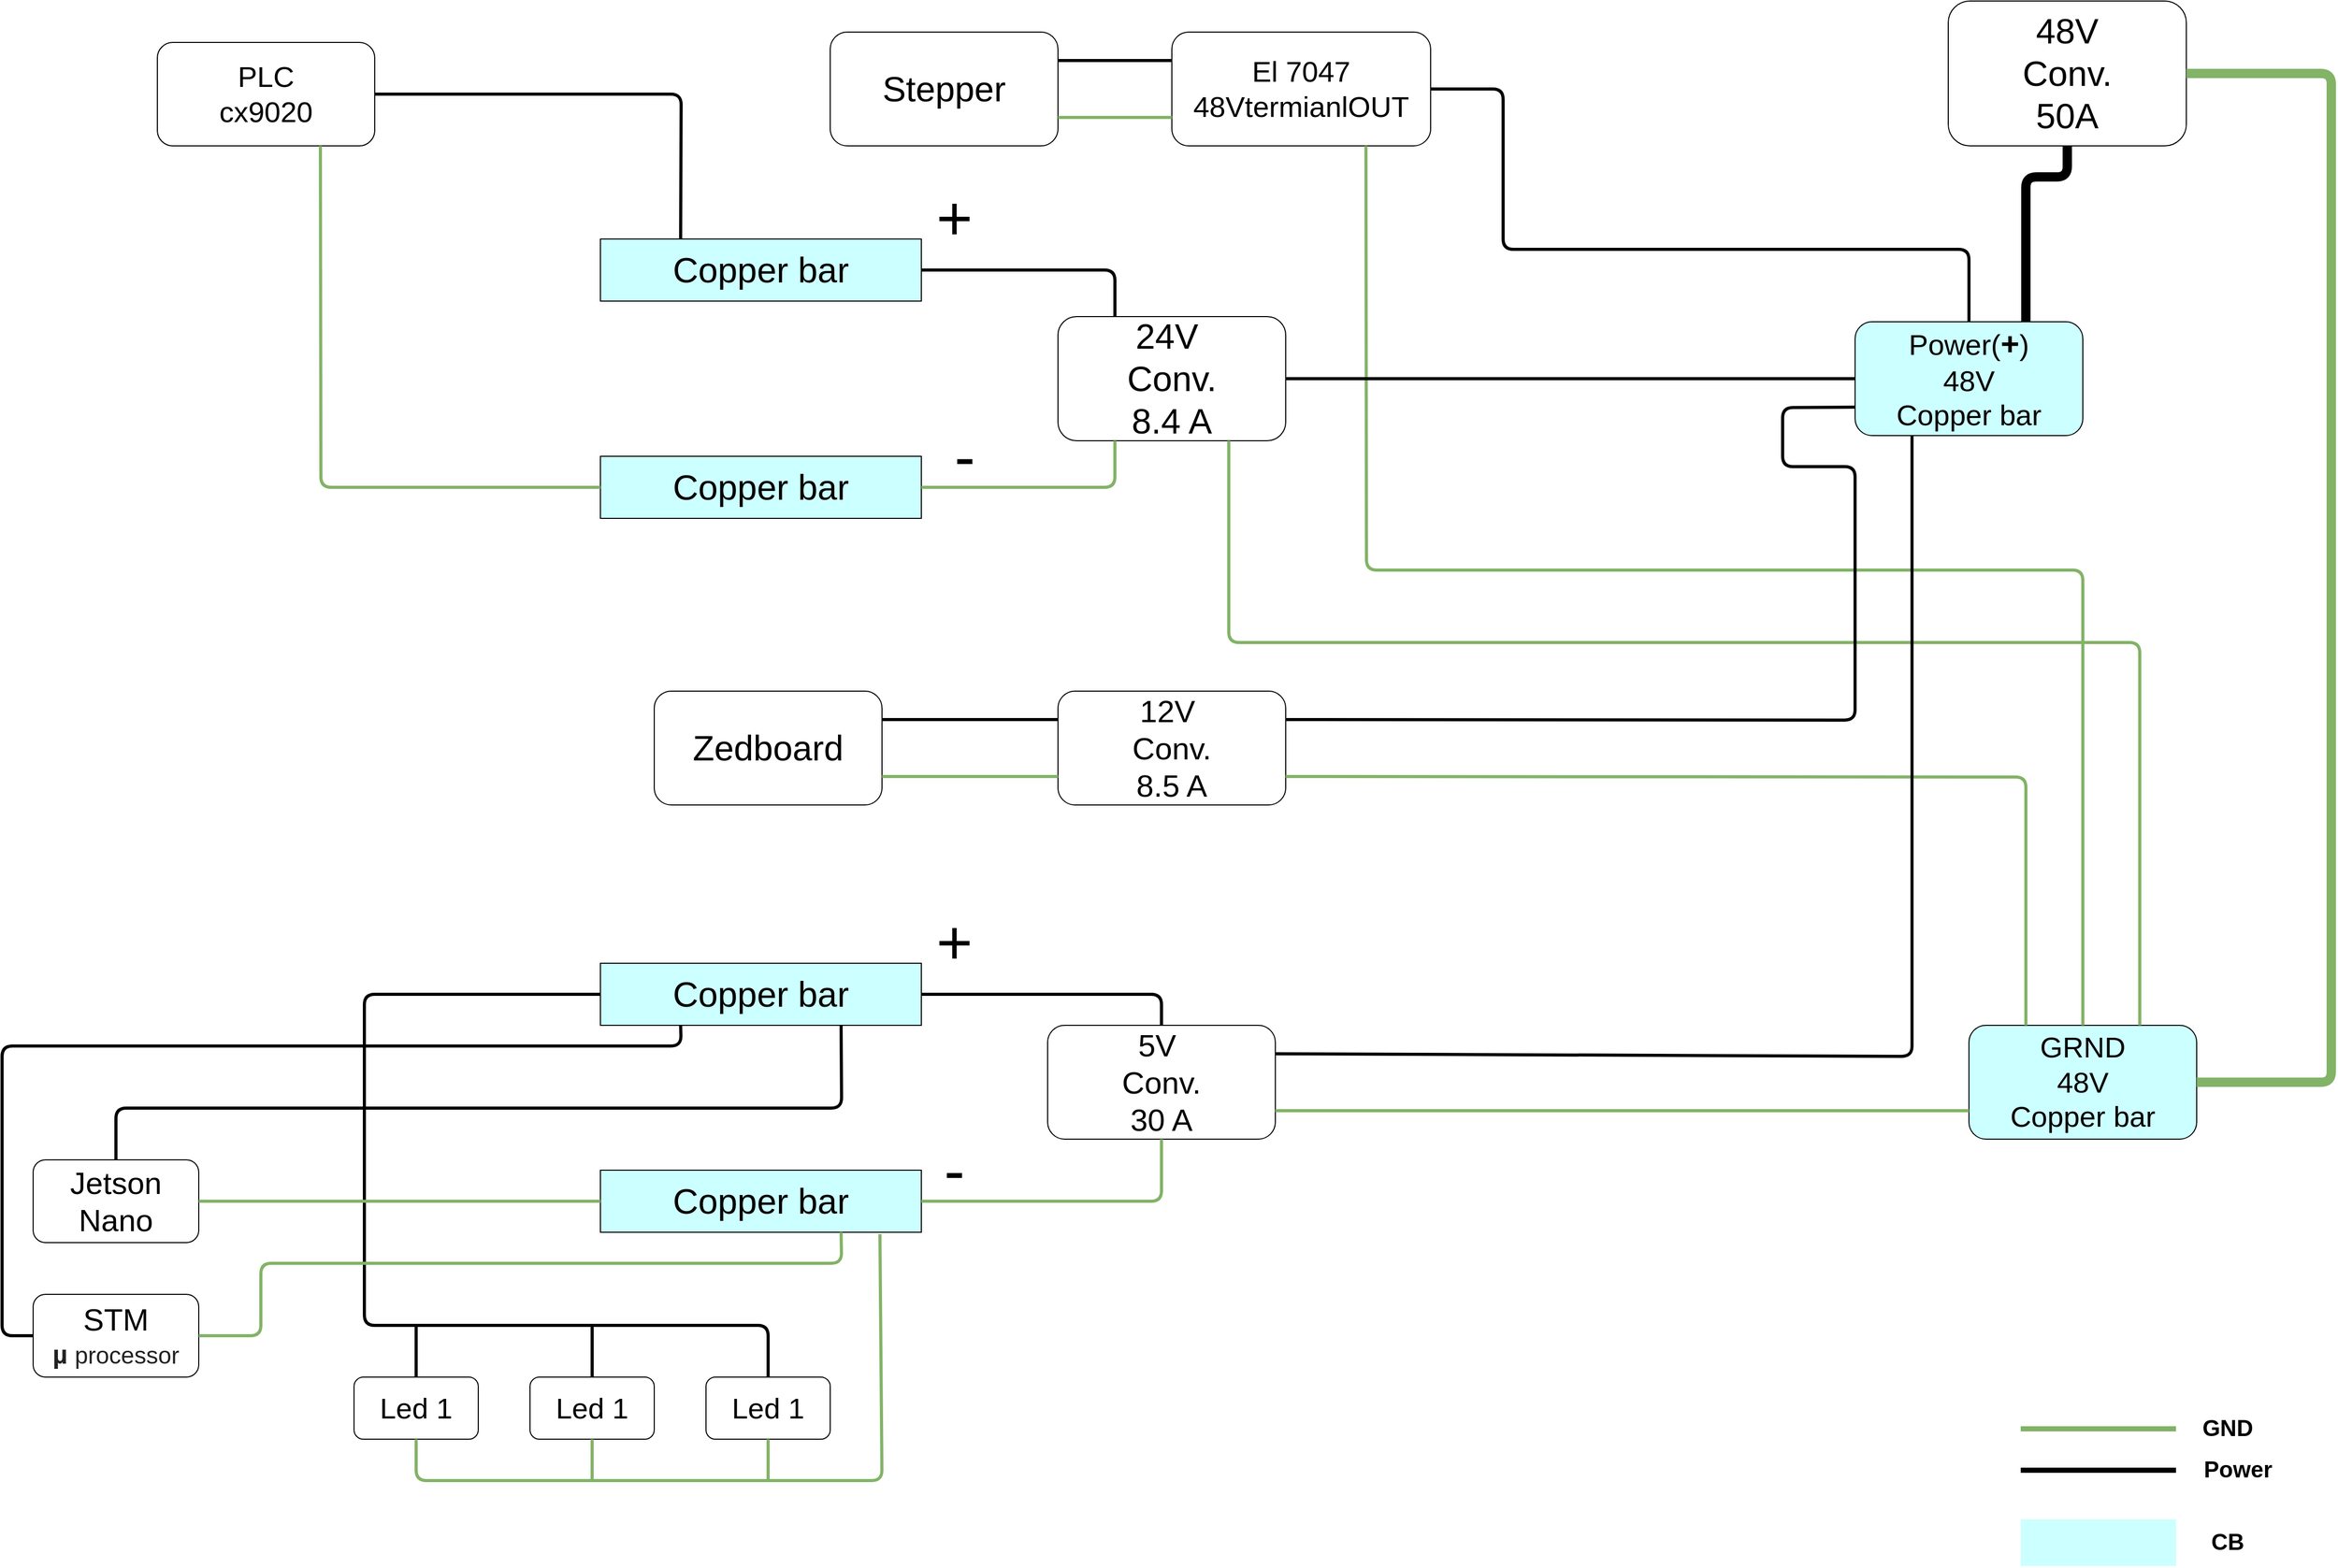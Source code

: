 <mxfile version="14.1.8" type="device"><diagram id="tFngqdDbxRkYkaFqjDdH" name="Page-1"><mxGraphModel dx="1673" dy="896" grid="1" gridSize="10" guides="1" tooltips="1" connect="1" arrows="1" fold="1" page="1" pageScale="1" pageWidth="2336" pageHeight="1654" math="0" shadow="0"><root><mxCell id="0"/><mxCell id="1" parent="0"/><mxCell id="L5N8YDo9nOoDLSrIUBCE-1" value="&lt;font style=&quot;font-size: 34px&quot;&gt;48V&lt;br&gt;Conv.&lt;br&gt;50A&lt;br&gt;&lt;/font&gt;" style="rounded=1;whiteSpace=wrap;html=1;" parent="1" vertex="1"><mxGeometry x="1930" y="50" width="230" height="140" as="geometry"/></mxCell><mxCell id="L5N8YDo9nOoDLSrIUBCE-2" value="&lt;font style=&quot;font-size: 34px&quot;&gt;24V&amp;nbsp;&lt;br&gt;Conv.&lt;br&gt;8.4 A&lt;br&gt;&lt;/font&gt;" style="rounded=1;whiteSpace=wrap;html=1;" parent="1" vertex="1"><mxGeometry x="1070" y="355" width="220" height="120" as="geometry"/></mxCell><mxCell id="L5N8YDo9nOoDLSrIUBCE-3" value="&lt;font style=&quot;font-size: 30px&quot;&gt;12V&amp;nbsp;&lt;br&gt;Conv.&lt;br&gt;8.5 A&lt;br&gt;&lt;/font&gt;" style="rounded=1;whiteSpace=wrap;html=1;" parent="1" vertex="1"><mxGeometry x="1070" y="717" width="220" height="110" as="geometry"/></mxCell><mxCell id="L5N8YDo9nOoDLSrIUBCE-11" value="&lt;font style=&quot;font-size: 30px&quot;&gt;5V&amp;nbsp;&lt;br&gt;Conv.&lt;br&gt;30 A&lt;br&gt;&lt;/font&gt;" style="rounded=1;whiteSpace=wrap;html=1;" parent="1" vertex="1"><mxGeometry x="1060" y="1040" width="220" height="110" as="geometry"/></mxCell><mxCell id="L5N8YDo9nOoDLSrIUBCE-12" value="&lt;font style=&quot;font-size: 34px&quot;&gt;Copper bar&lt;/font&gt;" style="rounded=0;whiteSpace=wrap;html=1;fillColor=#CCFFFF;" parent="1" vertex="1"><mxGeometry x="628" y="280" width="310" height="60" as="geometry"/></mxCell><mxCell id="L5N8YDo9nOoDLSrIUBCE-14" value="&lt;font style=&quot;font-size: 34px&quot;&gt;Copper bar&lt;/font&gt;" style="rounded=0;whiteSpace=wrap;html=1;fillColor=#CCFFFF;" parent="1" vertex="1"><mxGeometry x="628" y="490" width="310" height="60" as="geometry"/></mxCell><mxCell id="L5N8YDo9nOoDLSrIUBCE-24" value="" style="endArrow=none;html=1;exitX=1;exitY=0.5;exitDx=0;exitDy=0;entryX=0.25;entryY=0;entryDx=0;entryDy=0;strokeWidth=3;" parent="1" source="L5N8YDo9nOoDLSrIUBCE-12" target="L5N8YDo9nOoDLSrIUBCE-2" edge="1"><mxGeometry width="50" height="50" relative="1" as="geometry"><mxPoint x="1030" y="650" as="sourcePoint"/><mxPoint x="1080" y="600" as="targetPoint"/><Array as="points"><mxPoint x="1125" y="310"/></Array></mxGeometry></mxCell><mxCell id="L5N8YDo9nOoDLSrIUBCE-27" value="" style="endArrow=none;html=1;entryX=0.25;entryY=1;entryDx=0;entryDy=0;exitX=1;exitY=0.5;exitDx=0;exitDy=0;strokeWidth=3;fillColor=#d5e8d4;strokeColor=#82b366;" parent="1" source="L5N8YDo9nOoDLSrIUBCE-14" target="L5N8YDo9nOoDLSrIUBCE-2" edge="1"><mxGeometry width="50" height="50" relative="1" as="geometry"><mxPoint x="1030" y="650" as="sourcePoint"/><mxPoint x="1080" y="600" as="targetPoint"/><Array as="points"><mxPoint x="1125" y="520"/></Array></mxGeometry></mxCell><mxCell id="L5N8YDo9nOoDLSrIUBCE-28" value="&lt;font style=&quot;font-size: 60px&quot;&gt;+&lt;/font&gt;" style="text;html=1;strokeColor=none;fillColor=none;align=center;verticalAlign=middle;whiteSpace=wrap;rounded=0;" parent="1" vertex="1"><mxGeometry x="950" y="250" width="40" height="20" as="geometry"/></mxCell><mxCell id="L5N8YDo9nOoDLSrIUBCE-32" value="&lt;font style=&quot;font-size: 60px&quot;&gt;-&lt;/font&gt;" style="text;html=1;strokeColor=none;fillColor=none;align=center;verticalAlign=middle;whiteSpace=wrap;rounded=0;" parent="1" vertex="1"><mxGeometry x="960" y="480" width="40" height="20" as="geometry"/></mxCell><mxCell id="L5N8YDo9nOoDLSrIUBCE-34" value="&lt;font style=&quot;font-size: 28px&quot;&gt;El 7047&lt;br&gt;48VtermianlOUT&lt;br&gt;&lt;/font&gt;" style="rounded=1;whiteSpace=wrap;html=1;" parent="1" vertex="1"><mxGeometry x="1180" y="80" width="250" height="110" as="geometry"/></mxCell><mxCell id="L5N8YDo9nOoDLSrIUBCE-38" value="&lt;font style=&quot;font-size: 34px&quot;&gt;Stepper&lt;br&gt;&lt;/font&gt;" style="rounded=1;whiteSpace=wrap;html=1;" parent="1" vertex="1"><mxGeometry x="850" y="80" width="220" height="110" as="geometry"/></mxCell><mxCell id="L5N8YDo9nOoDLSrIUBCE-39" value="" style="endArrow=none;html=1;strokeWidth=3;exitX=1;exitY=0.25;exitDx=0;exitDy=0;entryX=0;entryY=0.25;entryDx=0;entryDy=0;" parent="1" source="L5N8YDo9nOoDLSrIUBCE-38" target="L5N8YDo9nOoDLSrIUBCE-34" edge="1"><mxGeometry width="50" height="50" relative="1" as="geometry"><mxPoint x="880" y="430" as="sourcePoint"/><mxPoint x="930" y="380" as="targetPoint"/></mxGeometry></mxCell><mxCell id="L5N8YDo9nOoDLSrIUBCE-40" value="" style="endArrow=none;html=1;strokeWidth=3;exitX=1;exitY=0.75;exitDx=0;exitDy=0;entryX=0;entryY=0.75;entryDx=0;entryDy=0;fillColor=#d5e8d4;strokeColor=#82b366;" parent="1" source="L5N8YDo9nOoDLSrIUBCE-38" target="L5N8YDo9nOoDLSrIUBCE-34" edge="1"><mxGeometry width="50" height="50" relative="1" as="geometry"><mxPoint x="880" y="430" as="sourcePoint"/><mxPoint x="930" y="380" as="targetPoint"/></mxGeometry></mxCell><mxCell id="L5N8YDo9nOoDLSrIUBCE-42" value="&lt;font style=&quot;font-size: 28px&quot;&gt;PLC&lt;/font&gt;&lt;br&gt;&lt;font style=&quot;font-size: 28px&quot;&gt;cx9020&lt;/font&gt;" style="rounded=1;whiteSpace=wrap;html=1;strokeWidth=1;" parent="1" vertex="1"><mxGeometry x="200" y="90" width="210" height="100" as="geometry"/></mxCell><mxCell id="L5N8YDo9nOoDLSrIUBCE-43" value="" style="endArrow=none;html=1;strokeWidth=3;entryX=1;entryY=0.5;entryDx=0;entryDy=0;exitX=0.25;exitY=0;exitDx=0;exitDy=0;" parent="1" source="L5N8YDo9nOoDLSrIUBCE-12" target="L5N8YDo9nOoDLSrIUBCE-42" edge="1"><mxGeometry width="50" height="50" relative="1" as="geometry"><mxPoint x="880" y="570" as="sourcePoint"/><mxPoint x="930" y="520" as="targetPoint"/><Array as="points"><mxPoint x="706" y="140"/></Array></mxGeometry></mxCell><mxCell id="L5N8YDo9nOoDLSrIUBCE-44" value="" style="endArrow=none;html=1;strokeWidth=3;exitX=0.75;exitY=1;exitDx=0;exitDy=0;entryX=0;entryY=0.5;entryDx=0;entryDy=0;fillColor=#d5e8d4;strokeColor=#82b366;" parent="1" source="L5N8YDo9nOoDLSrIUBCE-42" target="L5N8YDo9nOoDLSrIUBCE-14" edge="1"><mxGeometry width="50" height="50" relative="1" as="geometry"><mxPoint x="880" y="570" as="sourcePoint"/><mxPoint x="510" y="570" as="targetPoint"/><Array as="points"><mxPoint x="358" y="520"/></Array></mxGeometry></mxCell><mxCell id="L5N8YDo9nOoDLSrIUBCE-45" value="&lt;font style=&quot;font-size: 34px&quot;&gt;Copper bar&lt;/font&gt;" style="rounded=0;whiteSpace=wrap;html=1;fillColor=#CCFFFF;" parent="1" vertex="1"><mxGeometry x="628" y="980" width="310" height="60" as="geometry"/></mxCell><mxCell id="L5N8YDo9nOoDLSrIUBCE-46" value="&lt;font style=&quot;font-size: 34px&quot;&gt;Copper bar&lt;/font&gt;" style="rounded=0;whiteSpace=wrap;html=1;fillColor=#CCFFFF;" parent="1" vertex="1"><mxGeometry x="628" y="1180" width="310" height="60" as="geometry"/></mxCell><mxCell id="L5N8YDo9nOoDLSrIUBCE-48" value="&lt;font style=&quot;font-size: 28px&quot;&gt;GRND&lt;br&gt;48V&lt;br&gt;Copper bar&lt;br&gt;&lt;/font&gt;" style="rounded=1;whiteSpace=wrap;html=1;fillColor=#CCFFFF;" parent="1" vertex="1"><mxGeometry x="1950" y="1040" width="220" height="110" as="geometry"/></mxCell><mxCell id="L5N8YDo9nOoDLSrIUBCE-50" value="" style="endArrow=none;html=1;strokeWidth=9;entryX=1;entryY=0.5;entryDx=0;entryDy=0;exitX=1;exitY=0.5;exitDx=0;exitDy=0;fillColor=#d5e8d4;strokeColor=#82b366;" parent="1" source="L5N8YDo9nOoDLSrIUBCE-48" target="L5N8YDo9nOoDLSrIUBCE-1" edge="1"><mxGeometry width="50" height="50" relative="1" as="geometry"><mxPoint x="2330" y="135" as="sourcePoint"/><mxPoint x="1410" y="690" as="targetPoint"/><Array as="points"><mxPoint x="2300" y="1095"/><mxPoint x="2300" y="120"/></Array></mxGeometry></mxCell><mxCell id="L5N8YDo9nOoDLSrIUBCE-55" value="&lt;font style=&quot;font-size: 34px&quot;&gt;Zedboard&lt;br&gt;&lt;/font&gt;" style="rounded=1;whiteSpace=wrap;html=1;" parent="1" vertex="1"><mxGeometry x="680" y="717" width="220" height="110" as="geometry"/></mxCell><mxCell id="L5N8YDo9nOoDLSrIUBCE-56" value="" style="endArrow=none;html=1;strokeWidth=3;exitX=1;exitY=0.25;exitDx=0;exitDy=0;entryX=0;entryY=0.25;entryDx=0;entryDy=0;" parent="1" source="L5N8YDo9nOoDLSrIUBCE-55" target="L5N8YDo9nOoDLSrIUBCE-3" edge="1"><mxGeometry width="50" height="50" relative="1" as="geometry"><mxPoint x="1130" y="750" as="sourcePoint"/><mxPoint x="1180" y="700" as="targetPoint"/></mxGeometry></mxCell><mxCell id="L5N8YDo9nOoDLSrIUBCE-57" value="" style="endArrow=none;html=1;strokeWidth=3;exitX=1;exitY=0.75;exitDx=0;exitDy=0;entryX=0;entryY=0.75;entryDx=0;entryDy=0;fillColor=#d5e8d4;strokeColor=#82b366;" parent="1" source="L5N8YDo9nOoDLSrIUBCE-55" target="L5N8YDo9nOoDLSrIUBCE-3" edge="1"><mxGeometry width="50" height="50" relative="1" as="geometry"><mxPoint x="1130" y="750" as="sourcePoint"/><mxPoint x="1180" y="700" as="targetPoint"/></mxGeometry></mxCell><mxCell id="L5N8YDo9nOoDLSrIUBCE-59" value="&lt;font&gt;&lt;span style=&quot;font-size: 28px&quot;&gt;Power(&lt;/span&gt;&lt;b&gt;&lt;font style=&quot;font-size: 31px&quot;&gt;+&lt;/font&gt;&lt;/b&gt;&lt;span style=&quot;font-size: 28px&quot;&gt;)&lt;/span&gt;&lt;br&gt;&lt;span style=&quot;font-size: 28px&quot;&gt;48V&lt;/span&gt;&lt;br&gt;&lt;span style=&quot;font-size: 28px&quot;&gt;Copper bar&lt;/span&gt;&lt;br&gt;&lt;/font&gt;" style="rounded=1;whiteSpace=wrap;html=1;fillColor=#CCFFFF;" parent="1" vertex="1"><mxGeometry x="1840" y="360" width="220" height="110" as="geometry"/></mxCell><mxCell id="L5N8YDo9nOoDLSrIUBCE-60" value="" style="endArrow=none;html=1;strokeWidth=3;exitX=1;exitY=0.75;exitDx=0;exitDy=0;entryX=0;entryY=0.75;entryDx=0;entryDy=0;fillColor=#d5e8d4;strokeColor=#82b366;" parent="1" source="L5N8YDo9nOoDLSrIUBCE-11" target="L5N8YDo9nOoDLSrIUBCE-48" edge="1"><mxGeometry width="50" height="50" relative="1" as="geometry"><mxPoint x="1360" y="740" as="sourcePoint"/><mxPoint x="1410" y="690" as="targetPoint"/></mxGeometry></mxCell><mxCell id="L5N8YDo9nOoDLSrIUBCE-62" value="" style="endArrow=none;html=1;strokeWidth=3;exitX=1;exitY=0.75;exitDx=0;exitDy=0;entryX=0.25;entryY=0;entryDx=0;entryDy=0;fillColor=#d5e8d4;strokeColor=#82b366;" parent="1" source="L5N8YDo9nOoDLSrIUBCE-3" target="L5N8YDo9nOoDLSrIUBCE-48" edge="1"><mxGeometry width="50" height="50" relative="1" as="geometry"><mxPoint x="1190" y="640" as="sourcePoint"/><mxPoint x="1240" y="590" as="targetPoint"/><Array as="points"><mxPoint x="2005" y="800"/></Array></mxGeometry></mxCell><mxCell id="L5N8YDo9nOoDLSrIUBCE-63" value="" style="endArrow=none;html=1;strokeWidth=3;entryX=0.75;entryY=1;entryDx=0;entryDy=0;exitX=0.75;exitY=0;exitDx=0;exitDy=0;fillColor=#d5e8d4;strokeColor=#82b366;" parent="1" source="L5N8YDo9nOoDLSrIUBCE-48" target="L5N8YDo9nOoDLSrIUBCE-2" edge="1"><mxGeometry width="50" height="50" relative="1" as="geometry"><mxPoint x="2260" y="880" as="sourcePoint"/><mxPoint x="1240" y="590" as="targetPoint"/><Array as="points"><mxPoint x="2115" y="670"/><mxPoint x="1235" y="670"/></Array></mxGeometry></mxCell><mxCell id="L5N8YDo9nOoDLSrIUBCE-64" value="" style="endArrow=none;html=1;strokeWidth=3;entryX=0.75;entryY=1;entryDx=0;entryDy=0;exitX=0.5;exitY=0;exitDx=0;exitDy=0;fillColor=#d5e8d4;strokeColor=#82b366;" parent="1" source="L5N8YDo9nOoDLSrIUBCE-48" target="L5N8YDo9nOoDLSrIUBCE-34" edge="1"><mxGeometry width="50" height="50" relative="1" as="geometry"><mxPoint x="2280" y="1000" as="sourcePoint"/><mxPoint x="1240" y="590" as="targetPoint"/><Array as="points"><mxPoint x="2060" y="600"/><mxPoint x="1368" y="600"/></Array></mxGeometry></mxCell><mxCell id="L5N8YDo9nOoDLSrIUBCE-65" value="" style="endArrow=none;html=1;strokeWidth=3;exitX=1;exitY=0.25;exitDx=0;exitDy=0;entryX=0.25;entryY=1;entryDx=0;entryDy=0;" parent="1" source="L5N8YDo9nOoDLSrIUBCE-11" target="L5N8YDo9nOoDLSrIUBCE-59" edge="1"><mxGeometry width="50" height="50" relative="1" as="geometry"><mxPoint x="1190" y="640" as="sourcePoint"/><mxPoint x="1800" y="970" as="targetPoint"/><Array as="points"><mxPoint x="1895" y="1070"/></Array></mxGeometry></mxCell><mxCell id="L5N8YDo9nOoDLSrIUBCE-66" value="" style="endArrow=none;html=1;strokeWidth=3;exitX=1;exitY=0.25;exitDx=0;exitDy=0;entryX=0;entryY=0.75;entryDx=0;entryDy=0;" parent="1" source="L5N8YDo9nOoDLSrIUBCE-3" target="L5N8YDo9nOoDLSrIUBCE-59" edge="1"><mxGeometry width="50" height="50" relative="1" as="geometry"><mxPoint x="1210" y="730" as="sourcePoint"/><mxPoint x="1260" y="680" as="targetPoint"/><Array as="points"><mxPoint x="1840" y="745"/><mxPoint x="1840" y="500"/><mxPoint x="1770" y="500"/><mxPoint x="1770" y="443"/></Array></mxGeometry></mxCell><mxCell id="L5N8YDo9nOoDLSrIUBCE-67" value="" style="endArrow=none;html=1;strokeWidth=3;exitX=1;exitY=0.5;exitDx=0;exitDy=0;entryX=0.5;entryY=0;entryDx=0;entryDy=0;" parent="1" source="L5N8YDo9nOoDLSrIUBCE-34" target="L5N8YDo9nOoDLSrIUBCE-59" edge="1"><mxGeometry width="50" height="50" relative="1" as="geometry"><mxPoint x="1210" y="730" as="sourcePoint"/><mxPoint x="1260" y="680" as="targetPoint"/><Array as="points"><mxPoint x="1500" y="135"/><mxPoint x="1500" y="290"/><mxPoint x="1950" y="290"/></Array></mxGeometry></mxCell><mxCell id="L5N8YDo9nOoDLSrIUBCE-68" value="" style="endArrow=none;html=1;strokeWidth=9;entryX=0.5;entryY=1;entryDx=0;entryDy=0;exitX=0.75;exitY=0;exitDx=0;exitDy=0;" parent="1" source="L5N8YDo9nOoDLSrIUBCE-59" target="L5N8YDo9nOoDLSrIUBCE-1" edge="1"><mxGeometry width="50" height="50" relative="1" as="geometry"><mxPoint x="2090" y="290" as="sourcePoint"/><mxPoint x="1260" y="680" as="targetPoint"/><Array as="points"><mxPoint x="2005" y="220"/><mxPoint x="2045" y="220"/></Array></mxGeometry></mxCell><mxCell id="L5N8YDo9nOoDLSrIUBCE-69" value="" style="endArrow=none;html=1;strokeWidth=3;entryX=1;entryY=0.5;entryDx=0;entryDy=0;" parent="1" source="L5N8YDo9nOoDLSrIUBCE-59" target="L5N8YDo9nOoDLSrIUBCE-2" edge="1"><mxGeometry width="50" height="50" relative="1" as="geometry"><mxPoint x="1200" y="720" as="sourcePoint"/><mxPoint x="1250" y="670" as="targetPoint"/></mxGeometry></mxCell><mxCell id="L5N8YDo9nOoDLSrIUBCE-70" value="&lt;font style=&quot;font-size: 60px&quot;&gt;+&lt;/font&gt;" style="text;html=1;strokeColor=none;fillColor=none;align=center;verticalAlign=middle;whiteSpace=wrap;rounded=0;" parent="1" vertex="1"><mxGeometry x="950" y="950" width="40" height="20" as="geometry"/></mxCell><mxCell id="L5N8YDo9nOoDLSrIUBCE-72" value="&lt;font style=&quot;font-size: 28px&quot;&gt;Led 1&lt;/font&gt;" style="rounded=1;whiteSpace=wrap;html=1;strokeWidth=1;gradientColor=none;fillColor=#FFFFFF;" parent="1" vertex="1"><mxGeometry x="390" y="1380" width="120" height="60" as="geometry"/></mxCell><mxCell id="L5N8YDo9nOoDLSrIUBCE-73" value="&lt;font style=&quot;font-size: 28px&quot;&gt;Led 1&lt;/font&gt;" style="rounded=1;whiteSpace=wrap;html=1;strokeWidth=1;gradientColor=none;fillColor=#FFFFFF;" parent="1" vertex="1"><mxGeometry x="560" y="1380" width="120" height="60" as="geometry"/></mxCell><mxCell id="L5N8YDo9nOoDLSrIUBCE-74" value="&lt;font style=&quot;font-size: 28px&quot;&gt;Led 1&lt;/font&gt;" style="rounded=1;whiteSpace=wrap;html=1;strokeWidth=1;gradientColor=none;fillColor=#FFFFFF;" parent="1" vertex="1"><mxGeometry x="730" y="1380" width="120" height="60" as="geometry"/></mxCell><mxCell id="L5N8YDo9nOoDLSrIUBCE-75" value="" style="endArrow=none;html=1;strokeWidth=3;exitX=0.5;exitY=0;exitDx=0;exitDy=0;entryX=0;entryY=0.5;entryDx=0;entryDy=0;" parent="1" source="L5N8YDo9nOoDLSrIUBCE-74" target="L5N8YDo9nOoDLSrIUBCE-45" edge="1"><mxGeometry width="50" height="50" relative="1" as="geometry"><mxPoint x="1110" y="990" as="sourcePoint"/><mxPoint x="340" y="1010" as="targetPoint"/><Array as="points"><mxPoint x="790" y="1330"/><mxPoint x="400" y="1330"/><mxPoint x="400" y="1010"/></Array></mxGeometry></mxCell><mxCell id="L5N8YDo9nOoDLSrIUBCE-76" value="" style="endArrow=none;html=1;strokeWidth=3;entryX=0.5;entryY=0;entryDx=0;entryDy=0;" parent="1" target="L5N8YDo9nOoDLSrIUBCE-73" edge="1"><mxGeometry width="50" height="50" relative="1" as="geometry"><mxPoint x="620" y="1330" as="sourcePoint"/><mxPoint x="820" y="1160" as="targetPoint"/></mxGeometry></mxCell><mxCell id="L5N8YDo9nOoDLSrIUBCE-77" value="" style="endArrow=none;html=1;strokeWidth=3;exitX=0.5;exitY=0;exitDx=0;exitDy=0;" parent="1" source="L5N8YDo9nOoDLSrIUBCE-72" edge="1"><mxGeometry width="50" height="50" relative="1" as="geometry"><mxPoint x="770" y="1210" as="sourcePoint"/><mxPoint x="450" y="1330" as="targetPoint"/></mxGeometry></mxCell><mxCell id="L5N8YDo9nOoDLSrIUBCE-78" value="" style="endArrow=none;html=1;strokeWidth=3;exitX=0.5;exitY=1;exitDx=0;exitDy=0;entryX=0.871;entryY=1.033;entryDx=0;entryDy=0;fillColor=#d5e8d4;strokeColor=#82b366;entryPerimeter=0;" parent="1" source="L5N8YDo9nOoDLSrIUBCE-72" target="L5N8YDo9nOoDLSrIUBCE-46" edge="1"><mxGeometry width="50" height="50" relative="1" as="geometry"><mxPoint x="770" y="1330" as="sourcePoint"/><mxPoint x="820" y="1280" as="targetPoint"/><Array as="points"><mxPoint x="450" y="1480"/><mxPoint x="900" y="1480"/></Array></mxGeometry></mxCell><mxCell id="L5N8YDo9nOoDLSrIUBCE-79" value="" style="endArrow=none;html=1;strokeWidth=3;exitX=0.5;exitY=1;exitDx=0;exitDy=0;fillColor=#d5e8d4;strokeColor=#82b366;" parent="1" source="L5N8YDo9nOoDLSrIUBCE-73" edge="1"><mxGeometry width="50" height="50" relative="1" as="geometry"><mxPoint x="830" y="1230" as="sourcePoint"/><mxPoint x="620" y="1480" as="targetPoint"/></mxGeometry></mxCell><mxCell id="L5N8YDo9nOoDLSrIUBCE-80" value="" style="endArrow=none;html=1;strokeWidth=3;exitX=0.5;exitY=1;exitDx=0;exitDy=0;fillColor=#d5e8d4;strokeColor=#82b366;" parent="1" source="L5N8YDo9nOoDLSrIUBCE-74" edge="1"><mxGeometry width="50" height="50" relative="1" as="geometry"><mxPoint x="830" y="1230" as="sourcePoint"/><mxPoint x="790" y="1480" as="targetPoint"/></mxGeometry></mxCell><mxCell id="L5N8YDo9nOoDLSrIUBCE-81" value="" style="endArrow=none;html=1;strokeWidth=3;exitX=1;exitY=0.5;exitDx=0;exitDy=0;entryX=0.5;entryY=1;entryDx=0;entryDy=0;fillColor=#d5e8d4;strokeColor=#82b366;" parent="1" source="L5N8YDo9nOoDLSrIUBCE-46" target="L5N8YDo9nOoDLSrIUBCE-11" edge="1"><mxGeometry width="50" height="50" relative="1" as="geometry"><mxPoint x="840" y="1280" as="sourcePoint"/><mxPoint x="890" y="1230" as="targetPoint"/><Array as="points"><mxPoint x="1170" y="1210"/></Array></mxGeometry></mxCell><mxCell id="L5N8YDo9nOoDLSrIUBCE-82" value="" style="endArrow=none;html=1;strokeWidth=3;entryX=0.5;entryY=0;entryDx=0;entryDy=0;exitX=1;exitY=0.5;exitDx=0;exitDy=0;" parent="1" source="L5N8YDo9nOoDLSrIUBCE-45" target="L5N8YDo9nOoDLSrIUBCE-11" edge="1"><mxGeometry width="50" height="50" relative="1" as="geometry"><mxPoint x="840" y="1080" as="sourcePoint"/><mxPoint x="890" y="1030" as="targetPoint"/><Array as="points"><mxPoint x="1170" y="1010"/></Array></mxGeometry></mxCell><mxCell id="L5N8YDo9nOoDLSrIUBCE-83" value="&lt;font style=&quot;font-size: 60px&quot;&gt;-&lt;/font&gt;" style="text;html=1;strokeColor=none;fillColor=none;align=center;verticalAlign=middle;whiteSpace=wrap;rounded=0;" parent="1" vertex="1"><mxGeometry x="950" y="1170" width="40" height="20" as="geometry"/></mxCell><mxCell id="L5N8YDo9nOoDLSrIUBCE-84" value="&lt;font style=&quot;font-size: 30px&quot;&gt;Jetson Nano&lt;/font&gt;" style="rounded=1;whiteSpace=wrap;html=1;strokeWidth=1;fillColor=#FFFFFF;gradientColor=none;" parent="1" vertex="1"><mxGeometry x="80" y="1170" width="160" height="80" as="geometry"/></mxCell><mxCell id="L5N8YDo9nOoDLSrIUBCE-85" value="" style="endArrow=none;html=1;strokeWidth=3;exitX=1;exitY=0.5;exitDx=0;exitDy=0;fillColor=#d5e8d4;strokeColor=#82b366;" parent="1" source="L5N8YDo9nOoDLSrIUBCE-84" target="L5N8YDo9nOoDLSrIUBCE-46" edge="1"><mxGeometry width="50" height="50" relative="1" as="geometry"><mxPoint x="510" y="1050" as="sourcePoint"/><mxPoint x="560" y="1000" as="targetPoint"/></mxGeometry></mxCell><mxCell id="L5N8YDo9nOoDLSrIUBCE-86" value="" style="endArrow=none;html=1;strokeWidth=3;exitX=0.5;exitY=0;exitDx=0;exitDy=0;entryX=0.75;entryY=1;entryDx=0;entryDy=0;" parent="1" source="L5N8YDo9nOoDLSrIUBCE-84" target="L5N8YDo9nOoDLSrIUBCE-45" edge="1"><mxGeometry width="50" height="50" relative="1" as="geometry"><mxPoint x="510" y="1050" as="sourcePoint"/><mxPoint x="660" y="1090" as="targetPoint"/><Array as="points"><mxPoint x="160" y="1120"/><mxPoint x="861" y="1120"/></Array></mxGeometry></mxCell><mxCell id="L5N8YDo9nOoDLSrIUBCE-87" value="&lt;font&gt;&lt;span style=&quot;font-size: 30px&quot;&gt;STM&lt;/span&gt;&lt;br&gt;&lt;span style=&quot;color: rgb(34 , 34 , 34) ; font-family: &amp;#34;arial&amp;#34; , sans-serif ; text-align: left ; background-color: rgb(255 , 255 , 255)&quot;&gt;&lt;b&gt;&lt;font style=&quot;font-size: 25px&quot;&gt;µ &lt;/font&gt;&lt;/b&gt;&lt;/span&gt;&lt;span style=&quot;color: rgb(34 , 34 , 34) ; font-family: &amp;#34;arial&amp;#34; , sans-serif ; text-align: left ; background-color: rgb(255 , 255 , 255)&quot;&gt;&lt;font style=&quot;font-size: 23px&quot;&gt;processor&lt;/font&gt;&lt;/span&gt;&lt;br&gt;&lt;/font&gt;" style="rounded=1;whiteSpace=wrap;html=1;strokeWidth=1;fillColor=#FFFFFF;gradientColor=none;" parent="1" vertex="1"><mxGeometry x="80" y="1300" width="160" height="80" as="geometry"/></mxCell><mxCell id="L5N8YDo9nOoDLSrIUBCE-88" value="" style="endArrow=none;html=1;strokeWidth=3;exitX=1;exitY=0.5;exitDx=0;exitDy=0;entryX=0.75;entryY=1;entryDx=0;entryDy=0;fillColor=#d5e8d4;strokeColor=#82b366;" parent="1" source="L5N8YDo9nOoDLSrIUBCE-87" target="L5N8YDo9nOoDLSrIUBCE-46" edge="1"><mxGeometry width="50" height="50" relative="1" as="geometry"><mxPoint x="560" y="1290" as="sourcePoint"/><mxPoint x="610" y="1240" as="targetPoint"/><Array as="points"><mxPoint x="300" y="1340"/><mxPoint x="300" y="1270"/><mxPoint x="861" y="1270"/></Array></mxGeometry></mxCell><mxCell id="L5N8YDo9nOoDLSrIUBCE-89" value="" style="endArrow=none;html=1;strokeWidth=3;exitX=0;exitY=0.5;exitDx=0;exitDy=0;entryX=0.25;entryY=1;entryDx=0;entryDy=0;" parent="1" source="L5N8YDo9nOoDLSrIUBCE-87" target="L5N8YDo9nOoDLSrIUBCE-45" edge="1"><mxGeometry width="50" height="50" relative="1" as="geometry"><mxPoint x="560" y="1290" as="sourcePoint"/><mxPoint x="40" y="1340" as="targetPoint"/><Array as="points"><mxPoint x="50" y="1340"/><mxPoint x="50" y="1060"/><mxPoint x="706" y="1060"/></Array></mxGeometry></mxCell><mxCell id="L5N8YDo9nOoDLSrIUBCE-90" value="" style="endArrow=none;html=1;strokeWidth=5;fillColor=#d5e8d4;strokeColor=#82b366;" parent="1" edge="1"><mxGeometry width="50" height="50" relative="1" as="geometry"><mxPoint x="2000" y="1430" as="sourcePoint"/><mxPoint x="2150" y="1430" as="targetPoint"/></mxGeometry></mxCell><mxCell id="L5N8YDo9nOoDLSrIUBCE-91" value="&lt;font style=&quot;font-size: 22px&quot;&gt;&lt;b&gt;GND&lt;/b&gt;&lt;/font&gt;" style="text;html=1;strokeColor=none;fillColor=none;align=center;verticalAlign=middle;whiteSpace=wrap;rounded=0;" parent="1" vertex="1"><mxGeometry x="2180" y="1420" width="40" height="20" as="geometry"/></mxCell><mxCell id="L5N8YDo9nOoDLSrIUBCE-92" value="" style="endArrow=none;html=1;strokeWidth=5;" parent="1" edge="1"><mxGeometry width="50" height="50" relative="1" as="geometry"><mxPoint x="2000" y="1470" as="sourcePoint"/><mxPoint x="2150" y="1470" as="targetPoint"/></mxGeometry></mxCell><mxCell id="L5N8YDo9nOoDLSrIUBCE-93" value="&lt;font style=&quot;font-size: 22px&quot;&gt;&lt;b&gt;Power&lt;/b&gt;&lt;/font&gt;" style="text;html=1;strokeColor=none;fillColor=none;align=center;verticalAlign=middle;whiteSpace=wrap;rounded=0;" parent="1" vertex="1"><mxGeometry x="2190" y="1460" width="40" height="20" as="geometry"/></mxCell><mxCell id="L5N8YDo9nOoDLSrIUBCE-94" value="" style="endArrow=none;html=1;strokeWidth=45;fillColor=#b1ddf0;strokeColor=#CCFFFF;" parent="1" edge="1"><mxGeometry width="50" height="50" relative="1" as="geometry"><mxPoint x="2000" y="1540" as="sourcePoint"/><mxPoint x="2150" y="1540" as="targetPoint"/></mxGeometry></mxCell><mxCell id="L5N8YDo9nOoDLSrIUBCE-95" value="&lt;font style=&quot;font-size: 22px&quot;&gt;&lt;b&gt;CB&lt;/b&gt;&lt;/font&gt;" style="text;html=1;strokeColor=none;fillColor=none;align=center;verticalAlign=middle;whiteSpace=wrap;rounded=0;" parent="1" vertex="1"><mxGeometry x="2180" y="1530" width="40" height="20" as="geometry"/></mxCell></root></mxGraphModel></diagram></mxfile>